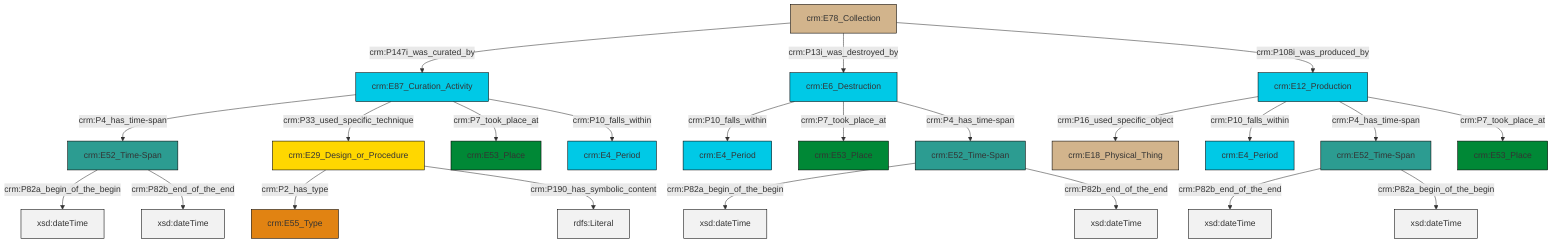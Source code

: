 graph TD
classDef Literal fill:#f2f2f2,stroke:#000000;
classDef CRM_Entity fill:#FFFFFF,stroke:#000000;
classDef Temporal_Entity fill:#00C9E6, stroke:#000000;
classDef Type fill:#E18312, stroke:#000000;
classDef Time-Span fill:#2C9C91, stroke:#000000;
classDef Appellation fill:#FFEB7F, stroke:#000000;
classDef Place fill:#008836, stroke:#000000;
classDef Persistent_Item fill:#B266B2, stroke:#000000;
classDef Conceptual_Object fill:#FFD700, stroke:#000000;
classDef Physical_Thing fill:#D2B48C, stroke:#000000;
classDef Actor fill:#f58aad, stroke:#000000;
classDef PC_Classes fill:#4ce600, stroke:#000000;
classDef Multi fill:#cccccc,stroke:#000000;

0["crm:E52_Time-Span"]:::Time-Span -->|crm:P82a_begin_of_the_begin| 1[xsd:dateTime]:::Literal
2["crm:E6_Destruction"]:::Temporal_Entity -->|crm:P10_falls_within| 3["crm:E4_Period"]:::Temporal_Entity
0["crm:E52_Time-Span"]:::Time-Span -->|crm:P82b_end_of_the_end| 4[xsd:dateTime]:::Literal
5["crm:E12_Production"]:::Temporal_Entity -->|crm:P16_used_specific_object| 6["crm:E18_Physical_Thing"]:::Physical_Thing
11["crm:E52_Time-Span"]:::Time-Span -->|crm:P82b_end_of_the_end| 12[xsd:dateTime]:::Literal
2["crm:E6_Destruction"]:::Temporal_Entity -->|crm:P7_took_place_at| 13["crm:E53_Place"]:::Place
14["crm:E29_Design_or_Procedure"]:::Conceptual_Object -->|crm:P2_has_type| 15["crm:E55_Type"]:::Type
17["crm:E87_Curation_Activity"]:::Temporal_Entity -->|crm:P4_has_time-span| 0["crm:E52_Time-Span"]:::Time-Span
5["crm:E12_Production"]:::Temporal_Entity -->|crm:P10_falls_within| 21["crm:E4_Period"]:::Temporal_Entity
17["crm:E87_Curation_Activity"]:::Temporal_Entity -->|crm:P33_used_specific_technique| 14["crm:E29_Design_or_Procedure"]:::Conceptual_Object
17["crm:E87_Curation_Activity"]:::Temporal_Entity -->|crm:P7_took_place_at| 24["crm:E53_Place"]:::Place
2["crm:E6_Destruction"]:::Temporal_Entity -->|crm:P4_has_time-span| 9["crm:E52_Time-Span"]:::Time-Span
5["crm:E12_Production"]:::Temporal_Entity -->|crm:P4_has_time-span| 11["crm:E52_Time-Span"]:::Time-Span
28["crm:E78_Collection"]:::Physical_Thing -->|crm:P147i_was_curated_by| 17["crm:E87_Curation_Activity"]:::Temporal_Entity
28["crm:E78_Collection"]:::Physical_Thing -->|crm:P13i_was_destroyed_by| 2["crm:E6_Destruction"]:::Temporal_Entity
17["crm:E87_Curation_Activity"]:::Temporal_Entity -->|crm:P10_falls_within| 7["crm:E4_Period"]:::Temporal_Entity
9["crm:E52_Time-Span"]:::Time-Span -->|crm:P82a_begin_of_the_begin| 30[xsd:dateTime]:::Literal
28["crm:E78_Collection"]:::Physical_Thing -->|crm:P108i_was_produced_by| 5["crm:E12_Production"]:::Temporal_Entity
5["crm:E12_Production"]:::Temporal_Entity -->|crm:P7_took_place_at| 31["crm:E53_Place"]:::Place
9["crm:E52_Time-Span"]:::Time-Span -->|crm:P82b_end_of_the_end| 34[xsd:dateTime]:::Literal
11["crm:E52_Time-Span"]:::Time-Span -->|crm:P82a_begin_of_the_begin| 37[xsd:dateTime]:::Literal
14["crm:E29_Design_or_Procedure"]:::Conceptual_Object -->|crm:P190_has_symbolic_content| 38[rdfs:Literal]:::Literal